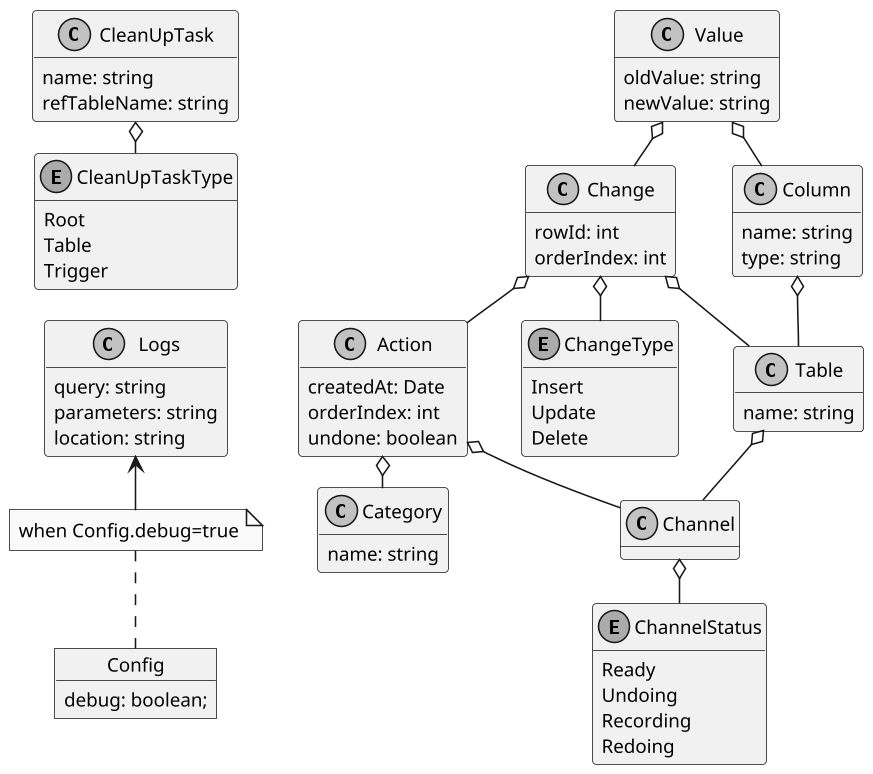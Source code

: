@startuml Tables
skinparam monochrome true
skinparam ranksep 20
skinparam dpi 150
skinparam packageTitleAlignment left
skinparam usecaseBorderThickness 0.4
skinparam defaultFontSize 12
skinparam rectangleBorderThickness 1
hide methods

class Category {
  name: string
}

class Action {
  createdAt: Date
  orderIndex: int
  undone: boolean
}

class Change {
  rowId: int
  orderIndex: int
}

enum ChangeType {
  Insert
  Update
  Delete
}

class Table {
  name: string
}

class Column {
  name: string
  type: string
}

class Value {
  oldValue: string
  newValue: string
}

class Channel {
}

enum ChannelStatus {
  Ready
  Undoing
  Recording
  Redoing
}

class CleanUpTask {
  name: string
  refTableName: string
}

enum CleanUpTaskType {
  Root
  Table
  Trigger
}

class Logs {
  query: string
  parameters: string
  location: string
}

object Config {
  debug: boolean;
}

note as NoteLogs
when Config.debug=true
end note

Channel o-- ChannelStatus
Action o-- Channel
Action o-- Category
Change o-- Table
Change o-- Action
Change o-- ChangeType
Table o-- Channel
Column o-- Table 
Value o-- Column
Value o-- Change
CleanUpTask o-- CleanUpTaskType
Logs -[hidden]up- CleanUpTaskType
NoteLogs -up-> Logs 
NoteLogs .down. Config 
@enduml